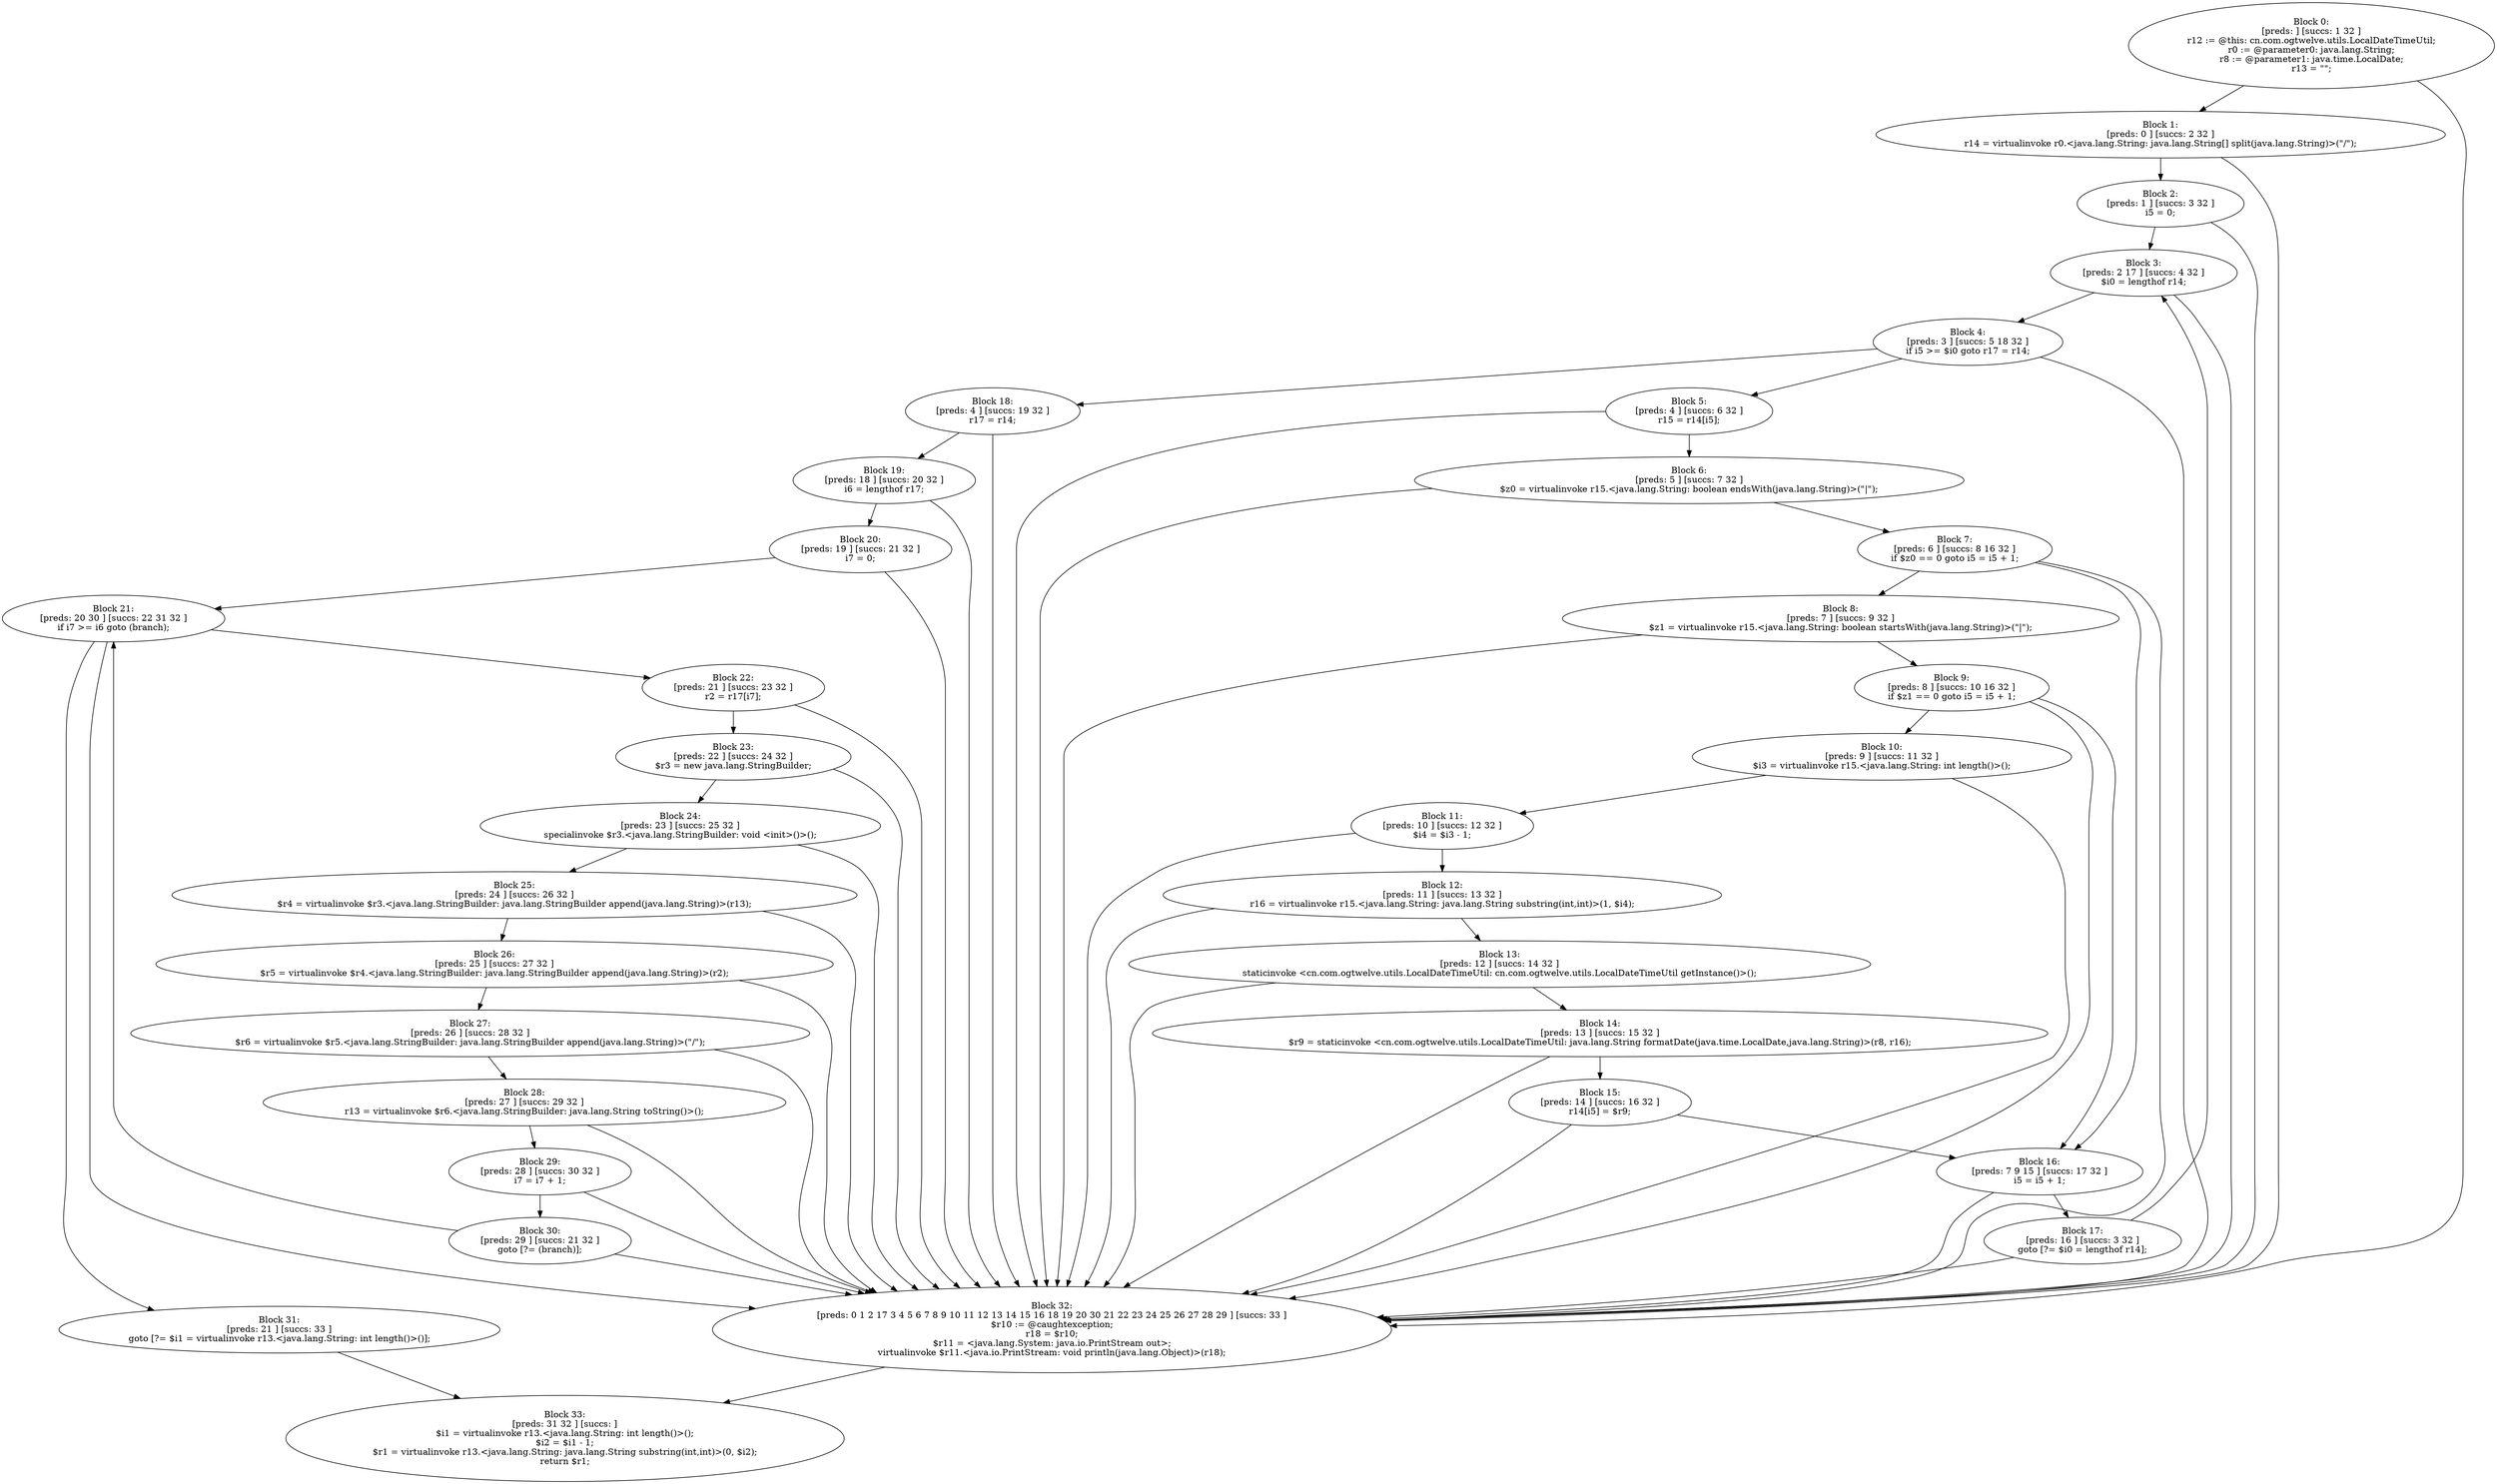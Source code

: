 digraph "unitGraph" {
    "Block 0:
[preds: ] [succs: 1 32 ]
r12 := @this: cn.com.ogtwelve.utils.LocalDateTimeUtil;
r0 := @parameter0: java.lang.String;
r8 := @parameter1: java.time.LocalDate;
r13 = \"\";
"
    "Block 1:
[preds: 0 ] [succs: 2 32 ]
r14 = virtualinvoke r0.<java.lang.String: java.lang.String[] split(java.lang.String)>(\"/\");
"
    "Block 2:
[preds: 1 ] [succs: 3 32 ]
i5 = 0;
"
    "Block 3:
[preds: 2 17 ] [succs: 4 32 ]
$i0 = lengthof r14;
"
    "Block 4:
[preds: 3 ] [succs: 5 18 32 ]
if i5 >= $i0 goto r17 = r14;
"
    "Block 5:
[preds: 4 ] [succs: 6 32 ]
r15 = r14[i5];
"
    "Block 6:
[preds: 5 ] [succs: 7 32 ]
$z0 = virtualinvoke r15.<java.lang.String: boolean endsWith(java.lang.String)>(\"|\");
"
    "Block 7:
[preds: 6 ] [succs: 8 16 32 ]
if $z0 == 0 goto i5 = i5 + 1;
"
    "Block 8:
[preds: 7 ] [succs: 9 32 ]
$z1 = virtualinvoke r15.<java.lang.String: boolean startsWith(java.lang.String)>(\"|\");
"
    "Block 9:
[preds: 8 ] [succs: 10 16 32 ]
if $z1 == 0 goto i5 = i5 + 1;
"
    "Block 10:
[preds: 9 ] [succs: 11 32 ]
$i3 = virtualinvoke r15.<java.lang.String: int length()>();
"
    "Block 11:
[preds: 10 ] [succs: 12 32 ]
$i4 = $i3 - 1;
"
    "Block 12:
[preds: 11 ] [succs: 13 32 ]
r16 = virtualinvoke r15.<java.lang.String: java.lang.String substring(int,int)>(1, $i4);
"
    "Block 13:
[preds: 12 ] [succs: 14 32 ]
staticinvoke <cn.com.ogtwelve.utils.LocalDateTimeUtil: cn.com.ogtwelve.utils.LocalDateTimeUtil getInstance()>();
"
    "Block 14:
[preds: 13 ] [succs: 15 32 ]
$r9 = staticinvoke <cn.com.ogtwelve.utils.LocalDateTimeUtil: java.lang.String formatDate(java.time.LocalDate,java.lang.String)>(r8, r16);
"
    "Block 15:
[preds: 14 ] [succs: 16 32 ]
r14[i5] = $r9;
"
    "Block 16:
[preds: 7 9 15 ] [succs: 17 32 ]
i5 = i5 + 1;
"
    "Block 17:
[preds: 16 ] [succs: 3 32 ]
goto [?= $i0 = lengthof r14];
"
    "Block 18:
[preds: 4 ] [succs: 19 32 ]
r17 = r14;
"
    "Block 19:
[preds: 18 ] [succs: 20 32 ]
i6 = lengthof r17;
"
    "Block 20:
[preds: 19 ] [succs: 21 32 ]
i7 = 0;
"
    "Block 21:
[preds: 20 30 ] [succs: 22 31 32 ]
if i7 >= i6 goto (branch);
"
    "Block 22:
[preds: 21 ] [succs: 23 32 ]
r2 = r17[i7];
"
    "Block 23:
[preds: 22 ] [succs: 24 32 ]
$r3 = new java.lang.StringBuilder;
"
    "Block 24:
[preds: 23 ] [succs: 25 32 ]
specialinvoke $r3.<java.lang.StringBuilder: void <init>()>();
"
    "Block 25:
[preds: 24 ] [succs: 26 32 ]
$r4 = virtualinvoke $r3.<java.lang.StringBuilder: java.lang.StringBuilder append(java.lang.String)>(r13);
"
    "Block 26:
[preds: 25 ] [succs: 27 32 ]
$r5 = virtualinvoke $r4.<java.lang.StringBuilder: java.lang.StringBuilder append(java.lang.String)>(r2);
"
    "Block 27:
[preds: 26 ] [succs: 28 32 ]
$r6 = virtualinvoke $r5.<java.lang.StringBuilder: java.lang.StringBuilder append(java.lang.String)>(\"/\");
"
    "Block 28:
[preds: 27 ] [succs: 29 32 ]
r13 = virtualinvoke $r6.<java.lang.StringBuilder: java.lang.String toString()>();
"
    "Block 29:
[preds: 28 ] [succs: 30 32 ]
i7 = i7 + 1;
"
    "Block 30:
[preds: 29 ] [succs: 21 32 ]
goto [?= (branch)];
"
    "Block 31:
[preds: 21 ] [succs: 33 ]
goto [?= $i1 = virtualinvoke r13.<java.lang.String: int length()>()];
"
    "Block 32:
[preds: 0 1 2 17 3 4 5 6 7 8 9 10 11 12 13 14 15 16 18 19 20 30 21 22 23 24 25 26 27 28 29 ] [succs: 33 ]
$r10 := @caughtexception;
r18 = $r10;
$r11 = <java.lang.System: java.io.PrintStream out>;
virtualinvoke $r11.<java.io.PrintStream: void println(java.lang.Object)>(r18);
"
    "Block 33:
[preds: 31 32 ] [succs: ]
$i1 = virtualinvoke r13.<java.lang.String: int length()>();
$i2 = $i1 - 1;
$r1 = virtualinvoke r13.<java.lang.String: java.lang.String substring(int,int)>(0, $i2);
return $r1;
"
    "Block 0:
[preds: ] [succs: 1 32 ]
r12 := @this: cn.com.ogtwelve.utils.LocalDateTimeUtil;
r0 := @parameter0: java.lang.String;
r8 := @parameter1: java.time.LocalDate;
r13 = \"\";
"->"Block 1:
[preds: 0 ] [succs: 2 32 ]
r14 = virtualinvoke r0.<java.lang.String: java.lang.String[] split(java.lang.String)>(\"/\");
";
    "Block 0:
[preds: ] [succs: 1 32 ]
r12 := @this: cn.com.ogtwelve.utils.LocalDateTimeUtil;
r0 := @parameter0: java.lang.String;
r8 := @parameter1: java.time.LocalDate;
r13 = \"\";
"->"Block 32:
[preds: 0 1 2 17 3 4 5 6 7 8 9 10 11 12 13 14 15 16 18 19 20 30 21 22 23 24 25 26 27 28 29 ] [succs: 33 ]
$r10 := @caughtexception;
r18 = $r10;
$r11 = <java.lang.System: java.io.PrintStream out>;
virtualinvoke $r11.<java.io.PrintStream: void println(java.lang.Object)>(r18);
";
    "Block 1:
[preds: 0 ] [succs: 2 32 ]
r14 = virtualinvoke r0.<java.lang.String: java.lang.String[] split(java.lang.String)>(\"/\");
"->"Block 2:
[preds: 1 ] [succs: 3 32 ]
i5 = 0;
";
    "Block 1:
[preds: 0 ] [succs: 2 32 ]
r14 = virtualinvoke r0.<java.lang.String: java.lang.String[] split(java.lang.String)>(\"/\");
"->"Block 32:
[preds: 0 1 2 17 3 4 5 6 7 8 9 10 11 12 13 14 15 16 18 19 20 30 21 22 23 24 25 26 27 28 29 ] [succs: 33 ]
$r10 := @caughtexception;
r18 = $r10;
$r11 = <java.lang.System: java.io.PrintStream out>;
virtualinvoke $r11.<java.io.PrintStream: void println(java.lang.Object)>(r18);
";
    "Block 2:
[preds: 1 ] [succs: 3 32 ]
i5 = 0;
"->"Block 3:
[preds: 2 17 ] [succs: 4 32 ]
$i0 = lengthof r14;
";
    "Block 2:
[preds: 1 ] [succs: 3 32 ]
i5 = 0;
"->"Block 32:
[preds: 0 1 2 17 3 4 5 6 7 8 9 10 11 12 13 14 15 16 18 19 20 30 21 22 23 24 25 26 27 28 29 ] [succs: 33 ]
$r10 := @caughtexception;
r18 = $r10;
$r11 = <java.lang.System: java.io.PrintStream out>;
virtualinvoke $r11.<java.io.PrintStream: void println(java.lang.Object)>(r18);
";
    "Block 3:
[preds: 2 17 ] [succs: 4 32 ]
$i0 = lengthof r14;
"->"Block 4:
[preds: 3 ] [succs: 5 18 32 ]
if i5 >= $i0 goto r17 = r14;
";
    "Block 3:
[preds: 2 17 ] [succs: 4 32 ]
$i0 = lengthof r14;
"->"Block 32:
[preds: 0 1 2 17 3 4 5 6 7 8 9 10 11 12 13 14 15 16 18 19 20 30 21 22 23 24 25 26 27 28 29 ] [succs: 33 ]
$r10 := @caughtexception;
r18 = $r10;
$r11 = <java.lang.System: java.io.PrintStream out>;
virtualinvoke $r11.<java.io.PrintStream: void println(java.lang.Object)>(r18);
";
    "Block 4:
[preds: 3 ] [succs: 5 18 32 ]
if i5 >= $i0 goto r17 = r14;
"->"Block 5:
[preds: 4 ] [succs: 6 32 ]
r15 = r14[i5];
";
    "Block 4:
[preds: 3 ] [succs: 5 18 32 ]
if i5 >= $i0 goto r17 = r14;
"->"Block 18:
[preds: 4 ] [succs: 19 32 ]
r17 = r14;
";
    "Block 4:
[preds: 3 ] [succs: 5 18 32 ]
if i5 >= $i0 goto r17 = r14;
"->"Block 32:
[preds: 0 1 2 17 3 4 5 6 7 8 9 10 11 12 13 14 15 16 18 19 20 30 21 22 23 24 25 26 27 28 29 ] [succs: 33 ]
$r10 := @caughtexception;
r18 = $r10;
$r11 = <java.lang.System: java.io.PrintStream out>;
virtualinvoke $r11.<java.io.PrintStream: void println(java.lang.Object)>(r18);
";
    "Block 5:
[preds: 4 ] [succs: 6 32 ]
r15 = r14[i5];
"->"Block 6:
[preds: 5 ] [succs: 7 32 ]
$z0 = virtualinvoke r15.<java.lang.String: boolean endsWith(java.lang.String)>(\"|\");
";
    "Block 5:
[preds: 4 ] [succs: 6 32 ]
r15 = r14[i5];
"->"Block 32:
[preds: 0 1 2 17 3 4 5 6 7 8 9 10 11 12 13 14 15 16 18 19 20 30 21 22 23 24 25 26 27 28 29 ] [succs: 33 ]
$r10 := @caughtexception;
r18 = $r10;
$r11 = <java.lang.System: java.io.PrintStream out>;
virtualinvoke $r11.<java.io.PrintStream: void println(java.lang.Object)>(r18);
";
    "Block 6:
[preds: 5 ] [succs: 7 32 ]
$z0 = virtualinvoke r15.<java.lang.String: boolean endsWith(java.lang.String)>(\"|\");
"->"Block 7:
[preds: 6 ] [succs: 8 16 32 ]
if $z0 == 0 goto i5 = i5 + 1;
";
    "Block 6:
[preds: 5 ] [succs: 7 32 ]
$z0 = virtualinvoke r15.<java.lang.String: boolean endsWith(java.lang.String)>(\"|\");
"->"Block 32:
[preds: 0 1 2 17 3 4 5 6 7 8 9 10 11 12 13 14 15 16 18 19 20 30 21 22 23 24 25 26 27 28 29 ] [succs: 33 ]
$r10 := @caughtexception;
r18 = $r10;
$r11 = <java.lang.System: java.io.PrintStream out>;
virtualinvoke $r11.<java.io.PrintStream: void println(java.lang.Object)>(r18);
";
    "Block 7:
[preds: 6 ] [succs: 8 16 32 ]
if $z0 == 0 goto i5 = i5 + 1;
"->"Block 8:
[preds: 7 ] [succs: 9 32 ]
$z1 = virtualinvoke r15.<java.lang.String: boolean startsWith(java.lang.String)>(\"|\");
";
    "Block 7:
[preds: 6 ] [succs: 8 16 32 ]
if $z0 == 0 goto i5 = i5 + 1;
"->"Block 16:
[preds: 7 9 15 ] [succs: 17 32 ]
i5 = i5 + 1;
";
    "Block 7:
[preds: 6 ] [succs: 8 16 32 ]
if $z0 == 0 goto i5 = i5 + 1;
"->"Block 32:
[preds: 0 1 2 17 3 4 5 6 7 8 9 10 11 12 13 14 15 16 18 19 20 30 21 22 23 24 25 26 27 28 29 ] [succs: 33 ]
$r10 := @caughtexception;
r18 = $r10;
$r11 = <java.lang.System: java.io.PrintStream out>;
virtualinvoke $r11.<java.io.PrintStream: void println(java.lang.Object)>(r18);
";
    "Block 8:
[preds: 7 ] [succs: 9 32 ]
$z1 = virtualinvoke r15.<java.lang.String: boolean startsWith(java.lang.String)>(\"|\");
"->"Block 9:
[preds: 8 ] [succs: 10 16 32 ]
if $z1 == 0 goto i5 = i5 + 1;
";
    "Block 8:
[preds: 7 ] [succs: 9 32 ]
$z1 = virtualinvoke r15.<java.lang.String: boolean startsWith(java.lang.String)>(\"|\");
"->"Block 32:
[preds: 0 1 2 17 3 4 5 6 7 8 9 10 11 12 13 14 15 16 18 19 20 30 21 22 23 24 25 26 27 28 29 ] [succs: 33 ]
$r10 := @caughtexception;
r18 = $r10;
$r11 = <java.lang.System: java.io.PrintStream out>;
virtualinvoke $r11.<java.io.PrintStream: void println(java.lang.Object)>(r18);
";
    "Block 9:
[preds: 8 ] [succs: 10 16 32 ]
if $z1 == 0 goto i5 = i5 + 1;
"->"Block 10:
[preds: 9 ] [succs: 11 32 ]
$i3 = virtualinvoke r15.<java.lang.String: int length()>();
";
    "Block 9:
[preds: 8 ] [succs: 10 16 32 ]
if $z1 == 0 goto i5 = i5 + 1;
"->"Block 16:
[preds: 7 9 15 ] [succs: 17 32 ]
i5 = i5 + 1;
";
    "Block 9:
[preds: 8 ] [succs: 10 16 32 ]
if $z1 == 0 goto i5 = i5 + 1;
"->"Block 32:
[preds: 0 1 2 17 3 4 5 6 7 8 9 10 11 12 13 14 15 16 18 19 20 30 21 22 23 24 25 26 27 28 29 ] [succs: 33 ]
$r10 := @caughtexception;
r18 = $r10;
$r11 = <java.lang.System: java.io.PrintStream out>;
virtualinvoke $r11.<java.io.PrintStream: void println(java.lang.Object)>(r18);
";
    "Block 10:
[preds: 9 ] [succs: 11 32 ]
$i3 = virtualinvoke r15.<java.lang.String: int length()>();
"->"Block 11:
[preds: 10 ] [succs: 12 32 ]
$i4 = $i3 - 1;
";
    "Block 10:
[preds: 9 ] [succs: 11 32 ]
$i3 = virtualinvoke r15.<java.lang.String: int length()>();
"->"Block 32:
[preds: 0 1 2 17 3 4 5 6 7 8 9 10 11 12 13 14 15 16 18 19 20 30 21 22 23 24 25 26 27 28 29 ] [succs: 33 ]
$r10 := @caughtexception;
r18 = $r10;
$r11 = <java.lang.System: java.io.PrintStream out>;
virtualinvoke $r11.<java.io.PrintStream: void println(java.lang.Object)>(r18);
";
    "Block 11:
[preds: 10 ] [succs: 12 32 ]
$i4 = $i3 - 1;
"->"Block 12:
[preds: 11 ] [succs: 13 32 ]
r16 = virtualinvoke r15.<java.lang.String: java.lang.String substring(int,int)>(1, $i4);
";
    "Block 11:
[preds: 10 ] [succs: 12 32 ]
$i4 = $i3 - 1;
"->"Block 32:
[preds: 0 1 2 17 3 4 5 6 7 8 9 10 11 12 13 14 15 16 18 19 20 30 21 22 23 24 25 26 27 28 29 ] [succs: 33 ]
$r10 := @caughtexception;
r18 = $r10;
$r11 = <java.lang.System: java.io.PrintStream out>;
virtualinvoke $r11.<java.io.PrintStream: void println(java.lang.Object)>(r18);
";
    "Block 12:
[preds: 11 ] [succs: 13 32 ]
r16 = virtualinvoke r15.<java.lang.String: java.lang.String substring(int,int)>(1, $i4);
"->"Block 13:
[preds: 12 ] [succs: 14 32 ]
staticinvoke <cn.com.ogtwelve.utils.LocalDateTimeUtil: cn.com.ogtwelve.utils.LocalDateTimeUtil getInstance()>();
";
    "Block 12:
[preds: 11 ] [succs: 13 32 ]
r16 = virtualinvoke r15.<java.lang.String: java.lang.String substring(int,int)>(1, $i4);
"->"Block 32:
[preds: 0 1 2 17 3 4 5 6 7 8 9 10 11 12 13 14 15 16 18 19 20 30 21 22 23 24 25 26 27 28 29 ] [succs: 33 ]
$r10 := @caughtexception;
r18 = $r10;
$r11 = <java.lang.System: java.io.PrintStream out>;
virtualinvoke $r11.<java.io.PrintStream: void println(java.lang.Object)>(r18);
";
    "Block 13:
[preds: 12 ] [succs: 14 32 ]
staticinvoke <cn.com.ogtwelve.utils.LocalDateTimeUtil: cn.com.ogtwelve.utils.LocalDateTimeUtil getInstance()>();
"->"Block 14:
[preds: 13 ] [succs: 15 32 ]
$r9 = staticinvoke <cn.com.ogtwelve.utils.LocalDateTimeUtil: java.lang.String formatDate(java.time.LocalDate,java.lang.String)>(r8, r16);
";
    "Block 13:
[preds: 12 ] [succs: 14 32 ]
staticinvoke <cn.com.ogtwelve.utils.LocalDateTimeUtil: cn.com.ogtwelve.utils.LocalDateTimeUtil getInstance()>();
"->"Block 32:
[preds: 0 1 2 17 3 4 5 6 7 8 9 10 11 12 13 14 15 16 18 19 20 30 21 22 23 24 25 26 27 28 29 ] [succs: 33 ]
$r10 := @caughtexception;
r18 = $r10;
$r11 = <java.lang.System: java.io.PrintStream out>;
virtualinvoke $r11.<java.io.PrintStream: void println(java.lang.Object)>(r18);
";
    "Block 14:
[preds: 13 ] [succs: 15 32 ]
$r9 = staticinvoke <cn.com.ogtwelve.utils.LocalDateTimeUtil: java.lang.String formatDate(java.time.LocalDate,java.lang.String)>(r8, r16);
"->"Block 15:
[preds: 14 ] [succs: 16 32 ]
r14[i5] = $r9;
";
    "Block 14:
[preds: 13 ] [succs: 15 32 ]
$r9 = staticinvoke <cn.com.ogtwelve.utils.LocalDateTimeUtil: java.lang.String formatDate(java.time.LocalDate,java.lang.String)>(r8, r16);
"->"Block 32:
[preds: 0 1 2 17 3 4 5 6 7 8 9 10 11 12 13 14 15 16 18 19 20 30 21 22 23 24 25 26 27 28 29 ] [succs: 33 ]
$r10 := @caughtexception;
r18 = $r10;
$r11 = <java.lang.System: java.io.PrintStream out>;
virtualinvoke $r11.<java.io.PrintStream: void println(java.lang.Object)>(r18);
";
    "Block 15:
[preds: 14 ] [succs: 16 32 ]
r14[i5] = $r9;
"->"Block 16:
[preds: 7 9 15 ] [succs: 17 32 ]
i5 = i5 + 1;
";
    "Block 15:
[preds: 14 ] [succs: 16 32 ]
r14[i5] = $r9;
"->"Block 32:
[preds: 0 1 2 17 3 4 5 6 7 8 9 10 11 12 13 14 15 16 18 19 20 30 21 22 23 24 25 26 27 28 29 ] [succs: 33 ]
$r10 := @caughtexception;
r18 = $r10;
$r11 = <java.lang.System: java.io.PrintStream out>;
virtualinvoke $r11.<java.io.PrintStream: void println(java.lang.Object)>(r18);
";
    "Block 16:
[preds: 7 9 15 ] [succs: 17 32 ]
i5 = i5 + 1;
"->"Block 17:
[preds: 16 ] [succs: 3 32 ]
goto [?= $i0 = lengthof r14];
";
    "Block 16:
[preds: 7 9 15 ] [succs: 17 32 ]
i5 = i5 + 1;
"->"Block 32:
[preds: 0 1 2 17 3 4 5 6 7 8 9 10 11 12 13 14 15 16 18 19 20 30 21 22 23 24 25 26 27 28 29 ] [succs: 33 ]
$r10 := @caughtexception;
r18 = $r10;
$r11 = <java.lang.System: java.io.PrintStream out>;
virtualinvoke $r11.<java.io.PrintStream: void println(java.lang.Object)>(r18);
";
    "Block 17:
[preds: 16 ] [succs: 3 32 ]
goto [?= $i0 = lengthof r14];
"->"Block 3:
[preds: 2 17 ] [succs: 4 32 ]
$i0 = lengthof r14;
";
    "Block 17:
[preds: 16 ] [succs: 3 32 ]
goto [?= $i0 = lengthof r14];
"->"Block 32:
[preds: 0 1 2 17 3 4 5 6 7 8 9 10 11 12 13 14 15 16 18 19 20 30 21 22 23 24 25 26 27 28 29 ] [succs: 33 ]
$r10 := @caughtexception;
r18 = $r10;
$r11 = <java.lang.System: java.io.PrintStream out>;
virtualinvoke $r11.<java.io.PrintStream: void println(java.lang.Object)>(r18);
";
    "Block 18:
[preds: 4 ] [succs: 19 32 ]
r17 = r14;
"->"Block 19:
[preds: 18 ] [succs: 20 32 ]
i6 = lengthof r17;
";
    "Block 18:
[preds: 4 ] [succs: 19 32 ]
r17 = r14;
"->"Block 32:
[preds: 0 1 2 17 3 4 5 6 7 8 9 10 11 12 13 14 15 16 18 19 20 30 21 22 23 24 25 26 27 28 29 ] [succs: 33 ]
$r10 := @caughtexception;
r18 = $r10;
$r11 = <java.lang.System: java.io.PrintStream out>;
virtualinvoke $r11.<java.io.PrintStream: void println(java.lang.Object)>(r18);
";
    "Block 19:
[preds: 18 ] [succs: 20 32 ]
i6 = lengthof r17;
"->"Block 20:
[preds: 19 ] [succs: 21 32 ]
i7 = 0;
";
    "Block 19:
[preds: 18 ] [succs: 20 32 ]
i6 = lengthof r17;
"->"Block 32:
[preds: 0 1 2 17 3 4 5 6 7 8 9 10 11 12 13 14 15 16 18 19 20 30 21 22 23 24 25 26 27 28 29 ] [succs: 33 ]
$r10 := @caughtexception;
r18 = $r10;
$r11 = <java.lang.System: java.io.PrintStream out>;
virtualinvoke $r11.<java.io.PrintStream: void println(java.lang.Object)>(r18);
";
    "Block 20:
[preds: 19 ] [succs: 21 32 ]
i7 = 0;
"->"Block 21:
[preds: 20 30 ] [succs: 22 31 32 ]
if i7 >= i6 goto (branch);
";
    "Block 20:
[preds: 19 ] [succs: 21 32 ]
i7 = 0;
"->"Block 32:
[preds: 0 1 2 17 3 4 5 6 7 8 9 10 11 12 13 14 15 16 18 19 20 30 21 22 23 24 25 26 27 28 29 ] [succs: 33 ]
$r10 := @caughtexception;
r18 = $r10;
$r11 = <java.lang.System: java.io.PrintStream out>;
virtualinvoke $r11.<java.io.PrintStream: void println(java.lang.Object)>(r18);
";
    "Block 21:
[preds: 20 30 ] [succs: 22 31 32 ]
if i7 >= i6 goto (branch);
"->"Block 22:
[preds: 21 ] [succs: 23 32 ]
r2 = r17[i7];
";
    "Block 21:
[preds: 20 30 ] [succs: 22 31 32 ]
if i7 >= i6 goto (branch);
"->"Block 31:
[preds: 21 ] [succs: 33 ]
goto [?= $i1 = virtualinvoke r13.<java.lang.String: int length()>()];
";
    "Block 21:
[preds: 20 30 ] [succs: 22 31 32 ]
if i7 >= i6 goto (branch);
"->"Block 32:
[preds: 0 1 2 17 3 4 5 6 7 8 9 10 11 12 13 14 15 16 18 19 20 30 21 22 23 24 25 26 27 28 29 ] [succs: 33 ]
$r10 := @caughtexception;
r18 = $r10;
$r11 = <java.lang.System: java.io.PrintStream out>;
virtualinvoke $r11.<java.io.PrintStream: void println(java.lang.Object)>(r18);
";
    "Block 22:
[preds: 21 ] [succs: 23 32 ]
r2 = r17[i7];
"->"Block 23:
[preds: 22 ] [succs: 24 32 ]
$r3 = new java.lang.StringBuilder;
";
    "Block 22:
[preds: 21 ] [succs: 23 32 ]
r2 = r17[i7];
"->"Block 32:
[preds: 0 1 2 17 3 4 5 6 7 8 9 10 11 12 13 14 15 16 18 19 20 30 21 22 23 24 25 26 27 28 29 ] [succs: 33 ]
$r10 := @caughtexception;
r18 = $r10;
$r11 = <java.lang.System: java.io.PrintStream out>;
virtualinvoke $r11.<java.io.PrintStream: void println(java.lang.Object)>(r18);
";
    "Block 23:
[preds: 22 ] [succs: 24 32 ]
$r3 = new java.lang.StringBuilder;
"->"Block 24:
[preds: 23 ] [succs: 25 32 ]
specialinvoke $r3.<java.lang.StringBuilder: void <init>()>();
";
    "Block 23:
[preds: 22 ] [succs: 24 32 ]
$r3 = new java.lang.StringBuilder;
"->"Block 32:
[preds: 0 1 2 17 3 4 5 6 7 8 9 10 11 12 13 14 15 16 18 19 20 30 21 22 23 24 25 26 27 28 29 ] [succs: 33 ]
$r10 := @caughtexception;
r18 = $r10;
$r11 = <java.lang.System: java.io.PrintStream out>;
virtualinvoke $r11.<java.io.PrintStream: void println(java.lang.Object)>(r18);
";
    "Block 24:
[preds: 23 ] [succs: 25 32 ]
specialinvoke $r3.<java.lang.StringBuilder: void <init>()>();
"->"Block 25:
[preds: 24 ] [succs: 26 32 ]
$r4 = virtualinvoke $r3.<java.lang.StringBuilder: java.lang.StringBuilder append(java.lang.String)>(r13);
";
    "Block 24:
[preds: 23 ] [succs: 25 32 ]
specialinvoke $r3.<java.lang.StringBuilder: void <init>()>();
"->"Block 32:
[preds: 0 1 2 17 3 4 5 6 7 8 9 10 11 12 13 14 15 16 18 19 20 30 21 22 23 24 25 26 27 28 29 ] [succs: 33 ]
$r10 := @caughtexception;
r18 = $r10;
$r11 = <java.lang.System: java.io.PrintStream out>;
virtualinvoke $r11.<java.io.PrintStream: void println(java.lang.Object)>(r18);
";
    "Block 25:
[preds: 24 ] [succs: 26 32 ]
$r4 = virtualinvoke $r3.<java.lang.StringBuilder: java.lang.StringBuilder append(java.lang.String)>(r13);
"->"Block 26:
[preds: 25 ] [succs: 27 32 ]
$r5 = virtualinvoke $r4.<java.lang.StringBuilder: java.lang.StringBuilder append(java.lang.String)>(r2);
";
    "Block 25:
[preds: 24 ] [succs: 26 32 ]
$r4 = virtualinvoke $r3.<java.lang.StringBuilder: java.lang.StringBuilder append(java.lang.String)>(r13);
"->"Block 32:
[preds: 0 1 2 17 3 4 5 6 7 8 9 10 11 12 13 14 15 16 18 19 20 30 21 22 23 24 25 26 27 28 29 ] [succs: 33 ]
$r10 := @caughtexception;
r18 = $r10;
$r11 = <java.lang.System: java.io.PrintStream out>;
virtualinvoke $r11.<java.io.PrintStream: void println(java.lang.Object)>(r18);
";
    "Block 26:
[preds: 25 ] [succs: 27 32 ]
$r5 = virtualinvoke $r4.<java.lang.StringBuilder: java.lang.StringBuilder append(java.lang.String)>(r2);
"->"Block 27:
[preds: 26 ] [succs: 28 32 ]
$r6 = virtualinvoke $r5.<java.lang.StringBuilder: java.lang.StringBuilder append(java.lang.String)>(\"/\");
";
    "Block 26:
[preds: 25 ] [succs: 27 32 ]
$r5 = virtualinvoke $r4.<java.lang.StringBuilder: java.lang.StringBuilder append(java.lang.String)>(r2);
"->"Block 32:
[preds: 0 1 2 17 3 4 5 6 7 8 9 10 11 12 13 14 15 16 18 19 20 30 21 22 23 24 25 26 27 28 29 ] [succs: 33 ]
$r10 := @caughtexception;
r18 = $r10;
$r11 = <java.lang.System: java.io.PrintStream out>;
virtualinvoke $r11.<java.io.PrintStream: void println(java.lang.Object)>(r18);
";
    "Block 27:
[preds: 26 ] [succs: 28 32 ]
$r6 = virtualinvoke $r5.<java.lang.StringBuilder: java.lang.StringBuilder append(java.lang.String)>(\"/\");
"->"Block 28:
[preds: 27 ] [succs: 29 32 ]
r13 = virtualinvoke $r6.<java.lang.StringBuilder: java.lang.String toString()>();
";
    "Block 27:
[preds: 26 ] [succs: 28 32 ]
$r6 = virtualinvoke $r5.<java.lang.StringBuilder: java.lang.StringBuilder append(java.lang.String)>(\"/\");
"->"Block 32:
[preds: 0 1 2 17 3 4 5 6 7 8 9 10 11 12 13 14 15 16 18 19 20 30 21 22 23 24 25 26 27 28 29 ] [succs: 33 ]
$r10 := @caughtexception;
r18 = $r10;
$r11 = <java.lang.System: java.io.PrintStream out>;
virtualinvoke $r11.<java.io.PrintStream: void println(java.lang.Object)>(r18);
";
    "Block 28:
[preds: 27 ] [succs: 29 32 ]
r13 = virtualinvoke $r6.<java.lang.StringBuilder: java.lang.String toString()>();
"->"Block 29:
[preds: 28 ] [succs: 30 32 ]
i7 = i7 + 1;
";
    "Block 28:
[preds: 27 ] [succs: 29 32 ]
r13 = virtualinvoke $r6.<java.lang.StringBuilder: java.lang.String toString()>();
"->"Block 32:
[preds: 0 1 2 17 3 4 5 6 7 8 9 10 11 12 13 14 15 16 18 19 20 30 21 22 23 24 25 26 27 28 29 ] [succs: 33 ]
$r10 := @caughtexception;
r18 = $r10;
$r11 = <java.lang.System: java.io.PrintStream out>;
virtualinvoke $r11.<java.io.PrintStream: void println(java.lang.Object)>(r18);
";
    "Block 29:
[preds: 28 ] [succs: 30 32 ]
i7 = i7 + 1;
"->"Block 30:
[preds: 29 ] [succs: 21 32 ]
goto [?= (branch)];
";
    "Block 29:
[preds: 28 ] [succs: 30 32 ]
i7 = i7 + 1;
"->"Block 32:
[preds: 0 1 2 17 3 4 5 6 7 8 9 10 11 12 13 14 15 16 18 19 20 30 21 22 23 24 25 26 27 28 29 ] [succs: 33 ]
$r10 := @caughtexception;
r18 = $r10;
$r11 = <java.lang.System: java.io.PrintStream out>;
virtualinvoke $r11.<java.io.PrintStream: void println(java.lang.Object)>(r18);
";
    "Block 30:
[preds: 29 ] [succs: 21 32 ]
goto [?= (branch)];
"->"Block 21:
[preds: 20 30 ] [succs: 22 31 32 ]
if i7 >= i6 goto (branch);
";
    "Block 30:
[preds: 29 ] [succs: 21 32 ]
goto [?= (branch)];
"->"Block 32:
[preds: 0 1 2 17 3 4 5 6 7 8 9 10 11 12 13 14 15 16 18 19 20 30 21 22 23 24 25 26 27 28 29 ] [succs: 33 ]
$r10 := @caughtexception;
r18 = $r10;
$r11 = <java.lang.System: java.io.PrintStream out>;
virtualinvoke $r11.<java.io.PrintStream: void println(java.lang.Object)>(r18);
";
    "Block 31:
[preds: 21 ] [succs: 33 ]
goto [?= $i1 = virtualinvoke r13.<java.lang.String: int length()>()];
"->"Block 33:
[preds: 31 32 ] [succs: ]
$i1 = virtualinvoke r13.<java.lang.String: int length()>();
$i2 = $i1 - 1;
$r1 = virtualinvoke r13.<java.lang.String: java.lang.String substring(int,int)>(0, $i2);
return $r1;
";
    "Block 32:
[preds: 0 1 2 17 3 4 5 6 7 8 9 10 11 12 13 14 15 16 18 19 20 30 21 22 23 24 25 26 27 28 29 ] [succs: 33 ]
$r10 := @caughtexception;
r18 = $r10;
$r11 = <java.lang.System: java.io.PrintStream out>;
virtualinvoke $r11.<java.io.PrintStream: void println(java.lang.Object)>(r18);
"->"Block 33:
[preds: 31 32 ] [succs: ]
$i1 = virtualinvoke r13.<java.lang.String: int length()>();
$i2 = $i1 - 1;
$r1 = virtualinvoke r13.<java.lang.String: java.lang.String substring(int,int)>(0, $i2);
return $r1;
";
}
